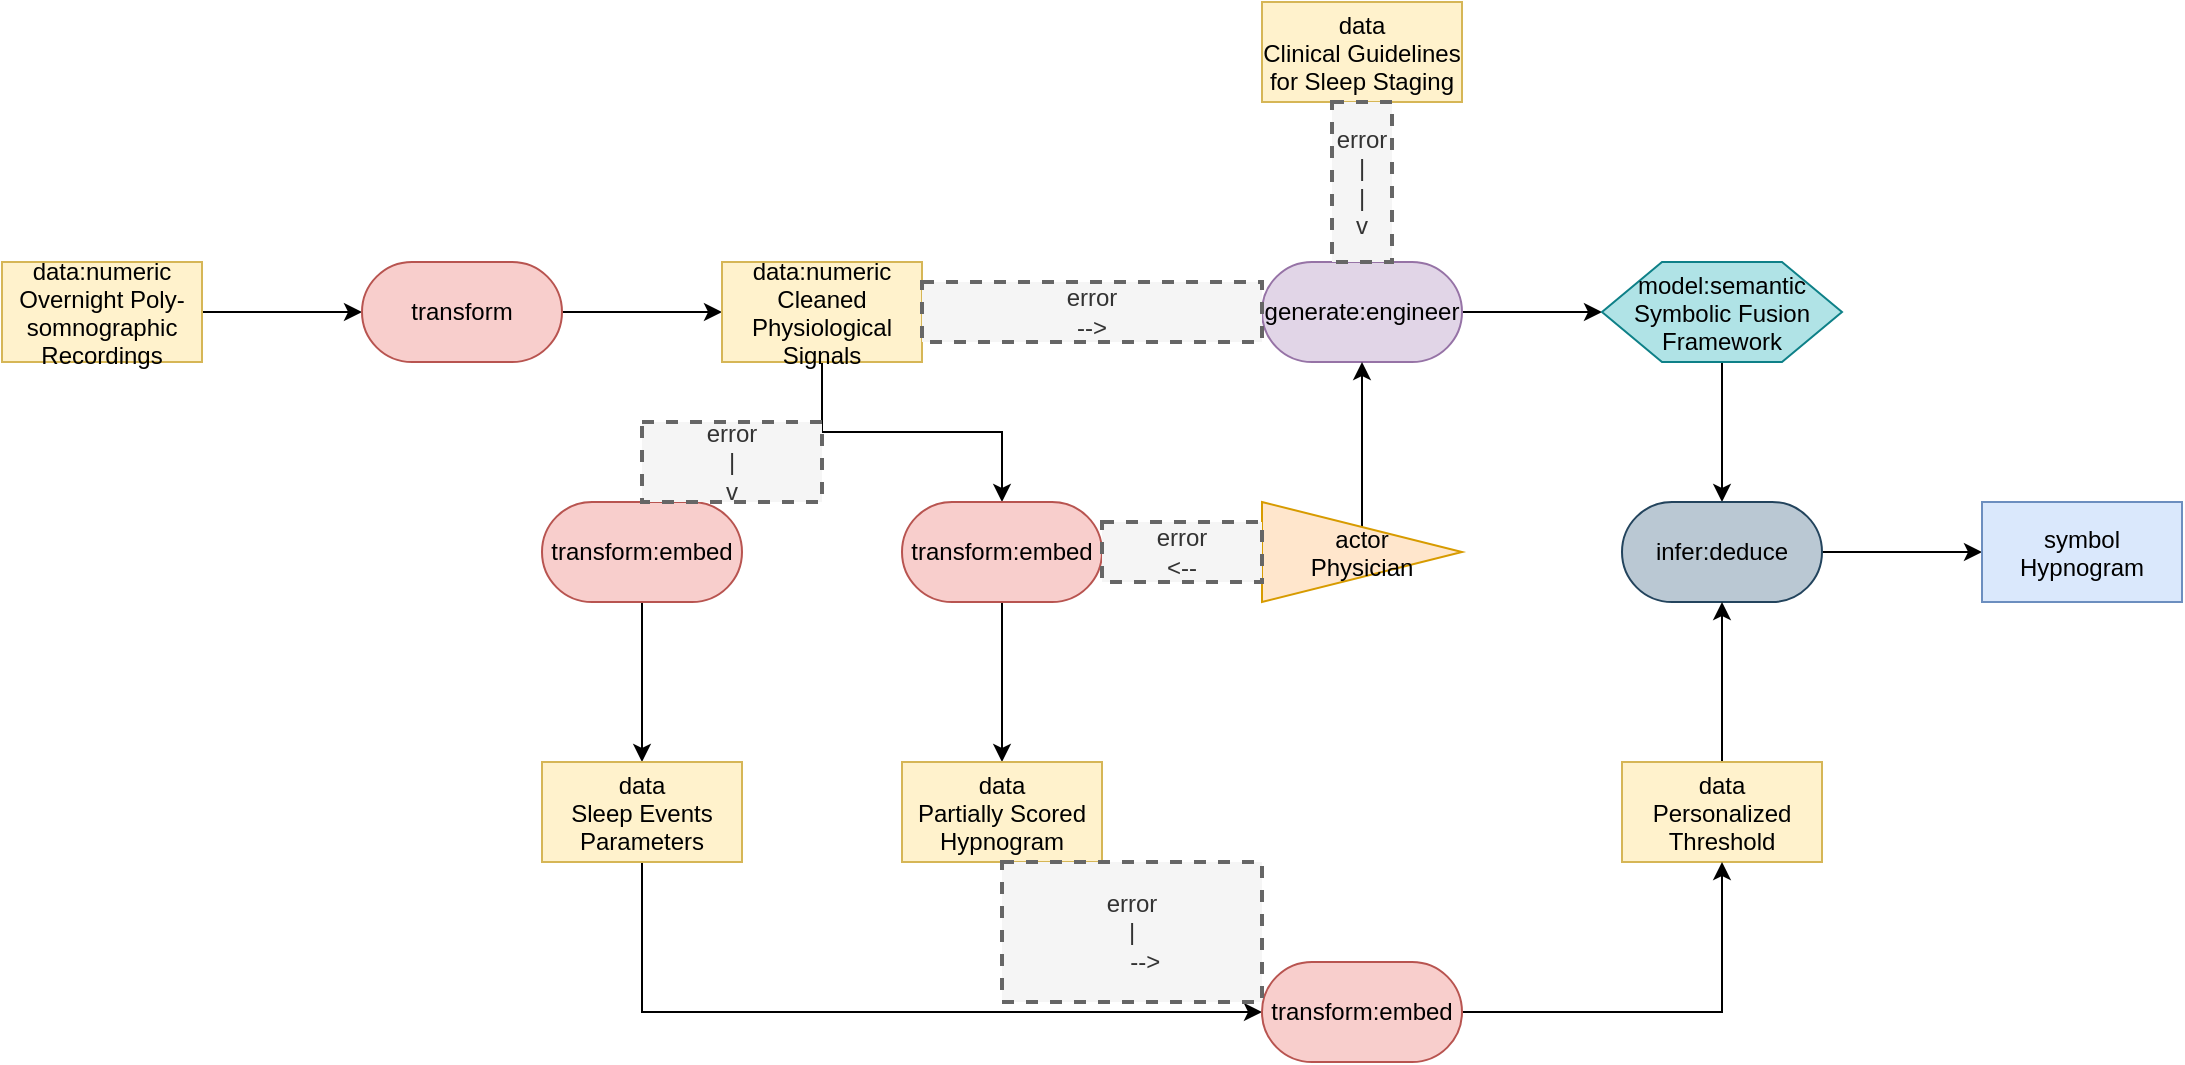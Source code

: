 <mxfile version="27.1.6" pages="2">
  <diagram name="Page-1" id="rLgOr-rTAtwNgxCE8xCh">
    <mxGraphModel dx="786" dy="471" grid="1" gridSize="10" guides="1" tooltips="1" connect="1" arrows="1" fold="1" page="1" pageScale="1" pageWidth="3300" pageHeight="4681" math="0" shadow="0">
      <root>
        <mxCell id="0" />
        <mxCell id="1" parent="0" />
        <mxCell id="Cl7aIuDR4lCNFtvxYEvZ-3" style="edgeStyle=orthogonalEdgeStyle;rounded=0;orthogonalLoop=1;jettySize=auto;html=1;exitX=1;exitY=0.5;exitDx=0;exitDy=0;entryX=0;entryY=0.5;entryDx=0;entryDy=0;" edge="1" parent="1" source="Cl7aIuDR4lCNFtvxYEvZ-1" target="Cl7aIuDR4lCNFtvxYEvZ-2">
          <mxGeometry relative="1" as="geometry" />
        </mxCell>
        <mxCell id="Cl7aIuDR4lCNFtvxYEvZ-1" value="data:numeric&#xa;Overnight Poly-&#xa;somnographic&#xa;Recordings" style="rectangle;fillColor=#fff2cc;strokeColor=#d6b656;" name="data" vertex="1" parent="1">
          <mxGeometry x="340" y="230" width="100" height="50" as="geometry" />
        </mxCell>
        <mxCell id="Cl7aIuDR4lCNFtvxYEvZ-5" style="edgeStyle=orthogonalEdgeStyle;rounded=0;orthogonalLoop=1;jettySize=auto;html=1;exitX=1;exitY=0.5;exitDx=0;exitDy=0;entryX=0;entryY=0.5;entryDx=0;entryDy=0;" edge="1" parent="1" source="Cl7aIuDR4lCNFtvxYEvZ-2" target="Cl7aIuDR4lCNFtvxYEvZ-4">
          <mxGeometry relative="1" as="geometry" />
        </mxCell>
        <mxCell id="Cl7aIuDR4lCNFtvxYEvZ-2" value="transform" style="rounded=1;whiteSpace=wrap;html=1;arcSize=50;fillColor=#f8cecc;strokeColor=#b85450;" name="transform" vertex="1" parent="1">
          <mxGeometry x="520" y="230" width="100" height="50" as="geometry" />
        </mxCell>
        <mxCell id="Cl7aIuDR4lCNFtvxYEvZ-24" style="edgeStyle=orthogonalEdgeStyle;rounded=0;orthogonalLoop=1;jettySize=auto;html=1;exitX=0.5;exitY=1;exitDx=0;exitDy=0;entryX=0.5;entryY=0;entryDx=0;entryDy=0;" edge="1" parent="1" source="Cl7aIuDR4lCNFtvxYEvZ-4" target="Cl7aIuDR4lCNFtvxYEvZ-23">
          <mxGeometry relative="1" as="geometry" />
        </mxCell>
        <mxCell id="Cl7aIuDR4lCNFtvxYEvZ-4" value="data:numeric&#xa;Cleaned&#xa;Physiological&#xa;Signals" style="rectangle;fillColor=#fff2cc;strokeColor=#d6b656;" name="data" vertex="1" parent="1">
          <mxGeometry x="700" y="230" width="100" height="50" as="geometry" />
        </mxCell>
        <mxCell id="Cl7aIuDR4lCNFtvxYEvZ-15" style="edgeStyle=orthogonalEdgeStyle;rounded=0;orthogonalLoop=1;jettySize=auto;html=1;exitX=1;exitY=0.5;exitDx=0;exitDy=0;entryX=0;entryY=0.5;entryDx=0;entryDy=0;" edge="1" parent="1" source="Cl7aIuDR4lCNFtvxYEvZ-6" target="Cl7aIuDR4lCNFtvxYEvZ-14">
          <mxGeometry relative="1" as="geometry" />
        </mxCell>
        <mxCell id="Cl7aIuDR4lCNFtvxYEvZ-6" value="generate:engineer" style="rounded=1;whiteSpace=wrap;html=1;arcSize=50;fillColor=#e1d5e7;strokeColor=#9673a6;" name="generate:engineer" vertex="1" parent="1">
          <mxGeometry x="970" y="230" width="100" height="50" as="geometry" />
        </mxCell>
        <mxCell id="Cl7aIuDR4lCNFtvxYEvZ-8" value="&lt;div&gt;error&lt;/div&gt;&lt;div&gt;--&amp;gt;&lt;/div&gt;" style="text;html=1;align=center;verticalAlign=middle;whiteSpace=wrap;rounded=0;dashed=1;fillColor=#f5f5f5;fontColor=#333333;strokeColor=#666666;strokeWidth=2;" name="text" vertex="1" parent="1">
          <mxGeometry x="800" y="240" width="170" height="30" as="geometry" />
        </mxCell>
        <mxCell id="Cl7aIuDR4lCNFtvxYEvZ-9" value="data&#xa;Clinical Guidelines&#xa;for Sleep Staging" style="rectangle;fillColor=#fff2cc;strokeColor=#d6b656;" name="data" vertex="1" parent="1">
          <mxGeometry x="970" y="100" width="100" height="50" as="geometry" />
        </mxCell>
        <mxCell id="Cl7aIuDR4lCNFtvxYEvZ-11" value="&lt;div&gt;error&lt;/div&gt;&lt;div&gt;|&lt;/div&gt;&lt;div&gt;|&lt;/div&gt;&lt;div&gt;v&lt;/div&gt;" style="text;html=1;align=center;verticalAlign=middle;whiteSpace=wrap;rounded=0;dashed=1;fillColor=#f5f5f5;fontColor=#333333;strokeColor=#666666;strokeWidth=2;" name="text" vertex="1" parent="1">
          <mxGeometry x="1005" y="150" width="30" height="80" as="geometry" />
        </mxCell>
        <mxCell id="Cl7aIuDR4lCNFtvxYEvZ-13" style="edgeStyle=orthogonalEdgeStyle;rounded=0;orthogonalLoop=1;jettySize=auto;html=1;entryX=0.5;entryY=1;entryDx=0;entryDy=0;" edge="1" parent="1" source="Cl7aIuDR4lCNFtvxYEvZ-12" target="Cl7aIuDR4lCNFtvxYEvZ-6">
          <mxGeometry relative="1" as="geometry" />
        </mxCell>
        <mxCell id="Cl7aIuDR4lCNFtvxYEvZ-12" value="actor&#xa;Physician" style="triangle;fillColor=#ffe6cc;strokeColor=#d79b00;" name="actor" vertex="1" parent="1">
          <mxGeometry x="970" y="350" width="100" height="50" as="geometry" />
        </mxCell>
        <mxCell id="Cl7aIuDR4lCNFtvxYEvZ-17" style="edgeStyle=orthogonalEdgeStyle;rounded=0;orthogonalLoop=1;jettySize=auto;html=1;exitX=0.5;exitY=1;exitDx=0;exitDy=0;entryX=0.5;entryY=0;entryDx=0;entryDy=0;" edge="1" parent="1" source="Cl7aIuDR4lCNFtvxYEvZ-14" target="Cl7aIuDR4lCNFtvxYEvZ-16">
          <mxGeometry relative="1" as="geometry" />
        </mxCell>
        <mxCell id="Cl7aIuDR4lCNFtvxYEvZ-14" value="model:semantic&#xa;Symbolic Fusion&#xa;Framework" style="shape=hexagon;perimeter=hexagonPerimeter2;fillColor=#b0e3e6;strokeColor=#0e8088;" name="model" vertex="1" parent="1">
          <mxGeometry x="1140" y="230" width="120" height="50" as="geometry" />
        </mxCell>
        <mxCell id="Cl7aIuDR4lCNFtvxYEvZ-21" style="edgeStyle=orthogonalEdgeStyle;rounded=0;orthogonalLoop=1;jettySize=auto;html=1;exitX=1;exitY=0.5;exitDx=0;exitDy=0;entryX=0;entryY=0.5;entryDx=0;entryDy=0;" edge="1" parent="1" source="Cl7aIuDR4lCNFtvxYEvZ-16" target="Cl7aIuDR4lCNFtvxYEvZ-20">
          <mxGeometry relative="1" as="geometry" />
        </mxCell>
        <mxCell id="Cl7aIuDR4lCNFtvxYEvZ-16" value="infer:deduce" style="rounded=1;whiteSpace=wrap;html=1;arcSize=50;fillColor=#bac8d3;strokeColor=#23445d;" name="infer:deduce" vertex="1" parent="1">
          <mxGeometry x="1150" y="350" width="100" height="50" as="geometry" />
        </mxCell>
        <mxCell id="Cl7aIuDR4lCNFtvxYEvZ-19" style="edgeStyle=orthogonalEdgeStyle;rounded=0;orthogonalLoop=1;jettySize=auto;html=1;entryX=0.5;entryY=1;entryDx=0;entryDy=0;" edge="1" parent="1" source="Cl7aIuDR4lCNFtvxYEvZ-18" target="Cl7aIuDR4lCNFtvxYEvZ-16">
          <mxGeometry relative="1" as="geometry" />
        </mxCell>
        <mxCell id="Cl7aIuDR4lCNFtvxYEvZ-18" value="data&#xa;Personalized&#xa;Threshold" style="rectangle;fillColor=#fff2cc;strokeColor=#d6b656;" name="data" vertex="1" parent="1">
          <mxGeometry x="1150" y="480" width="100" height="50" as="geometry" />
        </mxCell>
        <mxCell id="Cl7aIuDR4lCNFtvxYEvZ-20" value="symbol&#xa;Hypnogram" style="rectangle;fillColor=#dae8fc;strokeColor=#6c8ebf;" name="symbol" vertex="1" parent="1">
          <mxGeometry x="1330" y="350" width="100" height="50" as="geometry" />
        </mxCell>
        <mxCell id="Cl7aIuDR4lCNFtvxYEvZ-30" style="edgeStyle=orthogonalEdgeStyle;rounded=0;orthogonalLoop=1;jettySize=auto;html=1;exitX=0.5;exitY=1;exitDx=0;exitDy=0;entryX=0.5;entryY=0;entryDx=0;entryDy=0;" edge="1" parent="1" source="Cl7aIuDR4lCNFtvxYEvZ-22" target="Cl7aIuDR4lCNFtvxYEvZ-29">
          <mxGeometry relative="1" as="geometry" />
        </mxCell>
        <mxCell id="Cl7aIuDR4lCNFtvxYEvZ-22" value="transform:embed" style="rounded=1;whiteSpace=wrap;html=1;arcSize=50;fillColor=#f8cecc;strokeColor=#b85450;" name="transform" vertex="1" parent="1">
          <mxGeometry x="610" y="350" width="100" height="50" as="geometry" />
        </mxCell>
        <mxCell id="Cl7aIuDR4lCNFtvxYEvZ-32" style="edgeStyle=orthogonalEdgeStyle;rounded=0;orthogonalLoop=1;jettySize=auto;html=1;exitX=0.5;exitY=1;exitDx=0;exitDy=0;entryX=0.5;entryY=0;entryDx=0;entryDy=0;" edge="1" parent="1" source="Cl7aIuDR4lCNFtvxYEvZ-23" target="Cl7aIuDR4lCNFtvxYEvZ-31">
          <mxGeometry relative="1" as="geometry" />
        </mxCell>
        <mxCell id="Cl7aIuDR4lCNFtvxYEvZ-23" value="transform:embed" style="rounded=1;whiteSpace=wrap;html=1;arcSize=50;fillColor=#f8cecc;strokeColor=#b85450;" name="transform" vertex="1" parent="1">
          <mxGeometry x="790" y="350" width="100" height="50" as="geometry" />
        </mxCell>
        <mxCell id="Cl7aIuDR4lCNFtvxYEvZ-27" value="&lt;div&gt;error&lt;/div&gt;&lt;div&gt;&amp;lt;--&lt;/div&gt;" style="text;html=1;align=center;verticalAlign=middle;whiteSpace=wrap;rounded=0;dashed=1;fillColor=#f5f5f5;fontColor=#333333;strokeColor=#666666;strokeWidth=2;" name="text" vertex="1" parent="1">
          <mxGeometry x="890" y="360" width="80" height="30" as="geometry" />
        </mxCell>
        <mxCell id="Cl7aIuDR4lCNFtvxYEvZ-28" value="&lt;div&gt;error&lt;/div&gt;&lt;div&gt;|&lt;/div&gt;&lt;div&gt;v&lt;/div&gt;" style="text;html=1;align=center;verticalAlign=middle;whiteSpace=wrap;rounded=0;dashed=1;fillColor=#f5f5f5;fontColor=#333333;strokeColor=#666666;strokeWidth=2;" name="text" vertex="1" parent="1">
          <mxGeometry x="660" y="310" width="90" height="40" as="geometry" />
        </mxCell>
        <mxCell id="Cl7aIuDR4lCNFtvxYEvZ-34" style="edgeStyle=orthogonalEdgeStyle;rounded=0;orthogonalLoop=1;jettySize=auto;html=1;exitX=0.5;exitY=1;exitDx=0;exitDy=0;entryX=0;entryY=0.5;entryDx=0;entryDy=0;" edge="1" parent="1" source="Cl7aIuDR4lCNFtvxYEvZ-29" target="Cl7aIuDR4lCNFtvxYEvZ-33">
          <mxGeometry relative="1" as="geometry" />
        </mxCell>
        <mxCell id="Cl7aIuDR4lCNFtvxYEvZ-29" value="data&#xa;Sleep Events&#xa;Parameters" style="rectangle;fillColor=#fff2cc;strokeColor=#d6b656;" name="data" vertex="1" parent="1">
          <mxGeometry x="610" y="480" width="100" height="50" as="geometry" />
        </mxCell>
        <mxCell id="Cl7aIuDR4lCNFtvxYEvZ-31" value="data&#xa;Partially Scored&#xa;Hypnogram" style="rectangle;fillColor=#fff2cc;strokeColor=#d6b656;" name="data" vertex="1" parent="1">
          <mxGeometry x="790" y="480" width="100" height="50" as="geometry" />
        </mxCell>
        <mxCell id="Cl7aIuDR4lCNFtvxYEvZ-37" style="edgeStyle=orthogonalEdgeStyle;rounded=0;orthogonalLoop=1;jettySize=auto;html=1;exitX=1;exitY=0.5;exitDx=0;exitDy=0;entryX=0.5;entryY=1;entryDx=0;entryDy=0;" edge="1" parent="1" source="Cl7aIuDR4lCNFtvxYEvZ-33" target="Cl7aIuDR4lCNFtvxYEvZ-18">
          <mxGeometry relative="1" as="geometry" />
        </mxCell>
        <mxCell id="Cl7aIuDR4lCNFtvxYEvZ-33" value="transform:embed" style="rounded=1;whiteSpace=wrap;html=1;arcSize=50;fillColor=#f8cecc;strokeColor=#b85450;" name="transform" vertex="1" parent="1">
          <mxGeometry x="970" y="580" width="100" height="50" as="geometry" />
        </mxCell>
        <mxCell id="Cl7aIuDR4lCNFtvxYEvZ-36" value="&lt;div&gt;error&lt;/div&gt;&lt;div&gt;|&lt;/div&gt;&lt;div&gt;&amp;nbsp;&amp;nbsp;&amp;nbsp; --&amp;gt;&lt;/div&gt;" style="text;html=1;align=center;verticalAlign=middle;whiteSpace=wrap;rounded=0;dashed=1;fillColor=#f5f5f5;fontColor=#333333;strokeColor=#666666;strokeWidth=2;" name="text" vertex="1" parent="1">
          <mxGeometry x="840" y="530" width="130" height="70" as="geometry" />
        </mxCell>
      </root>
    </mxGraphModel>
  </diagram>
  <diagram name="Copy of Page-1" id="sUmhGurShFTTzx_OcAcF">
    <mxGraphModel dx="1310" dy="785" grid="1" gridSize="10" guides="1" tooltips="1" connect="1" arrows="1" fold="1" page="1" pageScale="1" pageWidth="3300" pageHeight="4681" math="0" shadow="0">
      <root>
        <mxCell id="bF1yzcWOoojuhSnONAK6-0" />
        <mxCell id="bF1yzcWOoojuhSnONAK6-1" parent="bF1yzcWOoojuhSnONAK6-0" />
        <mxCell id="bF1yzcWOoojuhSnONAK6-2" style="edgeStyle=orthogonalEdgeStyle;rounded=0;orthogonalLoop=1;jettySize=auto;html=1;exitX=1;exitY=0.5;exitDx=0;exitDy=0;entryX=0;entryY=0.5;entryDx=0;entryDy=0;" edge="1" parent="bF1yzcWOoojuhSnONAK6-1" source="bF1yzcWOoojuhSnONAK6-3" target="bF1yzcWOoojuhSnONAK6-5">
          <mxGeometry relative="1" as="geometry" />
        </mxCell>
        <mxCell id="bF1yzcWOoojuhSnONAK6-3" value="data:numeric&#xa;Overnight Poly-&#xa;somnographic&#xa;Recordings" style="rectangle;fillColor=#fff2cc;strokeColor=#d6b656;" name="data" vertex="1" parent="bF1yzcWOoojuhSnONAK6-1">
          <mxGeometry x="340" y="230" width="100" height="50" as="geometry" />
        </mxCell>
        <mxCell id="bF1yzcWOoojuhSnONAK6-4" style="edgeStyle=orthogonalEdgeStyle;rounded=0;orthogonalLoop=1;jettySize=auto;html=1;exitX=1;exitY=0.5;exitDx=0;exitDy=0;entryX=0;entryY=0.5;entryDx=0;entryDy=0;" edge="1" parent="bF1yzcWOoojuhSnONAK6-1" source="bF1yzcWOoojuhSnONAK6-5" target="bF1yzcWOoojuhSnONAK6-7">
          <mxGeometry relative="1" as="geometry" />
        </mxCell>
        <mxCell id="bF1yzcWOoojuhSnONAK6-5" value="transform" style="rounded=1;whiteSpace=wrap;html=1;arcSize=50;fillColor=#f8cecc;strokeColor=#b85450;" name="transform" vertex="1" parent="bF1yzcWOoojuhSnONAK6-1">
          <mxGeometry x="520" y="230" width="100" height="50" as="geometry" />
        </mxCell>
        <mxCell id="bF1yzcWOoojuhSnONAK6-6" style="edgeStyle=orthogonalEdgeStyle;rounded=0;orthogonalLoop=1;jettySize=auto;html=1;exitX=0.5;exitY=1;exitDx=0;exitDy=0;entryX=0.5;entryY=0;entryDx=0;entryDy=0;" edge="1" parent="bF1yzcWOoojuhSnONAK6-1" source="bF1yzcWOoojuhSnONAK6-7" target="bF1yzcWOoojuhSnONAK6-25">
          <mxGeometry relative="1" as="geometry" />
        </mxCell>
        <mxCell id="uolFEq6GIX0GwY3Mpq0q-0" style="edgeStyle=orthogonalEdgeStyle;rounded=0;orthogonalLoop=1;jettySize=auto;html=1;exitX=0.5;exitY=1;exitDx=0;exitDy=0;entryX=0.5;entryY=0;entryDx=0;entryDy=0;" edge="1" parent="bF1yzcWOoojuhSnONAK6-1" source="bF1yzcWOoojuhSnONAK6-7" target="bF1yzcWOoojuhSnONAK6-23">
          <mxGeometry relative="1" as="geometry" />
        </mxCell>
        <mxCell id="uolFEq6GIX0GwY3Mpq0q-1" style="edgeStyle=orthogonalEdgeStyle;rounded=0;orthogonalLoop=1;jettySize=auto;html=1;exitX=1;exitY=0.5;exitDx=0;exitDy=0;entryX=0;entryY=0.5;entryDx=0;entryDy=0;" edge="1" parent="bF1yzcWOoojuhSnONAK6-1" source="bF1yzcWOoojuhSnONAK6-7" target="bF1yzcWOoojuhSnONAK6-9">
          <mxGeometry relative="1" as="geometry" />
        </mxCell>
        <mxCell id="bF1yzcWOoojuhSnONAK6-7" value="data:numeric&#xa;Cleaned&#xa;Physiological&#xa;Signals" style="rectangle;fillColor=#fff2cc;strokeColor=#d6b656;" name="data" vertex="1" parent="bF1yzcWOoojuhSnONAK6-1">
          <mxGeometry x="700" y="230" width="100" height="50" as="geometry" />
        </mxCell>
        <mxCell id="bF1yzcWOoojuhSnONAK6-8" style="edgeStyle=orthogonalEdgeStyle;rounded=0;orthogonalLoop=1;jettySize=auto;html=1;exitX=1;exitY=0.5;exitDx=0;exitDy=0;entryX=0;entryY=0.5;entryDx=0;entryDy=0;" edge="1" parent="bF1yzcWOoojuhSnONAK6-1" source="bF1yzcWOoojuhSnONAK6-9" target="bF1yzcWOoojuhSnONAK6-16">
          <mxGeometry relative="1" as="geometry" />
        </mxCell>
        <mxCell id="bF1yzcWOoojuhSnONAK6-9" value="generate:engineer" style="rounded=1;whiteSpace=wrap;html=1;arcSize=50;fillColor=#e1d5e7;strokeColor=#9673a6;" name="generate:engineer" vertex="1" parent="bF1yzcWOoojuhSnONAK6-1">
          <mxGeometry x="970" y="230" width="100" height="50" as="geometry" />
        </mxCell>
        <mxCell id="uolFEq6GIX0GwY3Mpq0q-2" style="edgeStyle=orthogonalEdgeStyle;rounded=0;orthogonalLoop=1;jettySize=auto;html=1;exitX=0.5;exitY=1;exitDx=0;exitDy=0;entryX=0.5;entryY=0;entryDx=0;entryDy=0;" edge="1" parent="bF1yzcWOoojuhSnONAK6-1" source="bF1yzcWOoojuhSnONAK6-11" target="bF1yzcWOoojuhSnONAK6-9">
          <mxGeometry relative="1" as="geometry" />
        </mxCell>
        <mxCell id="bF1yzcWOoojuhSnONAK6-11" value="data&#xa;Clinical Guidelines&#xa;for Sleep Staging" style="rectangle;fillColor=#fff2cc;strokeColor=#d6b656;" name="data" vertex="1" parent="bF1yzcWOoojuhSnONAK6-1" tooltip="⚠️ Node not part of any valid pattern.">
          <mxGeometry x="970" y="100" width="100" height="50" as="geometry" />
        </mxCell>
        <mxCell id="bF1yzcWOoojuhSnONAK6-13" style="edgeStyle=orthogonalEdgeStyle;rounded=0;orthogonalLoop=1;jettySize=auto;html=1;entryX=0.5;entryY=1;entryDx=0;entryDy=0;" edge="1" parent="bF1yzcWOoojuhSnONAK6-1" source="bF1yzcWOoojuhSnONAK6-14" target="bF1yzcWOoojuhSnONAK6-9">
          <mxGeometry relative="1" as="geometry" />
        </mxCell>
        <mxCell id="uolFEq6GIX0GwY3Mpq0q-3" style="edgeStyle=orthogonalEdgeStyle;rounded=0;orthogonalLoop=1;jettySize=auto;html=1;exitX=0;exitY=0.5;exitDx=0;exitDy=0;entryX=1;entryY=0.5;entryDx=0;entryDy=0;" edge="1" parent="bF1yzcWOoojuhSnONAK6-1" source="bF1yzcWOoojuhSnONAK6-14" target="bF1yzcWOoojuhSnONAK6-25">
          <mxGeometry relative="1" as="geometry" />
        </mxCell>
        <mxCell id="bF1yzcWOoojuhSnONAK6-14" value="actor&#xa;Physician" style="triangle;fillColor=#ffe6cc;strokeColor=#d79b00;" name="actor" vertex="1" parent="bF1yzcWOoojuhSnONAK6-1">
          <mxGeometry x="970" y="350" width="100" height="50" as="geometry" />
        </mxCell>
        <mxCell id="bF1yzcWOoojuhSnONAK6-15" style="edgeStyle=orthogonalEdgeStyle;rounded=0;orthogonalLoop=1;jettySize=auto;html=1;exitX=0.5;exitY=1;exitDx=0;exitDy=0;entryX=0.5;entryY=0;entryDx=0;entryDy=0;" edge="1" parent="bF1yzcWOoojuhSnONAK6-1" source="bF1yzcWOoojuhSnONAK6-16" target="bF1yzcWOoojuhSnONAK6-18">
          <mxGeometry relative="1" as="geometry" />
        </mxCell>
        <mxCell id="bF1yzcWOoojuhSnONAK6-16" value="model:semantic&#xa;Symbolic Fusion&#xa;Framework" style="shape=hexagon;perimeter=hexagonPerimeter2;fillColor=#b0e3e6;strokeColor=#0e8088;" name="model" vertex="1" parent="bF1yzcWOoojuhSnONAK6-1">
          <mxGeometry x="1140" y="230" width="120" height="50" as="geometry" />
        </mxCell>
        <mxCell id="bF1yzcWOoojuhSnONAK6-17" style="edgeStyle=orthogonalEdgeStyle;rounded=0;orthogonalLoop=1;jettySize=auto;html=1;exitX=1;exitY=0.5;exitDx=0;exitDy=0;entryX=0;entryY=0.5;entryDx=0;entryDy=0;" edge="1" parent="bF1yzcWOoojuhSnONAK6-1" source="bF1yzcWOoojuhSnONAK6-18" target="bF1yzcWOoojuhSnONAK6-21">
          <mxGeometry relative="1" as="geometry" />
        </mxCell>
        <mxCell id="bF1yzcWOoojuhSnONAK6-18" value="infer:deduce" style="rounded=1;whiteSpace=wrap;html=1;arcSize=50;fillColor=#bac8d3;strokeColor=#23445d;" name="infer:deduce" vertex="1" parent="bF1yzcWOoojuhSnONAK6-1">
          <mxGeometry x="1150" y="350" width="100" height="50" as="geometry" />
        </mxCell>
        <mxCell id="bF1yzcWOoojuhSnONAK6-19" style="edgeStyle=orthogonalEdgeStyle;rounded=0;orthogonalLoop=1;jettySize=auto;html=1;entryX=0.5;entryY=1;entryDx=0;entryDy=0;" edge="1" parent="bF1yzcWOoojuhSnONAK6-1" source="bF1yzcWOoojuhSnONAK6-20" target="bF1yzcWOoojuhSnONAK6-18">
          <mxGeometry relative="1" as="geometry" />
        </mxCell>
        <mxCell id="bF1yzcWOoojuhSnONAK6-20" value="data&#xa;Personalized&#xa;Threshold" style="rectangle;fillColor=#fff2cc;strokeColor=#d6b656;" name="data" vertex="1" parent="bF1yzcWOoojuhSnONAK6-1">
          <mxGeometry x="1150" y="480" width="100" height="50" as="geometry" />
        </mxCell>
        <mxCell id="bF1yzcWOoojuhSnONAK6-21" value="symbol&#xa;Hypnogram" style="rectangle;fillColor=#dae8fc;strokeColor=#6c8ebf;" name="symbol" vertex="1" parent="bF1yzcWOoojuhSnONAK6-1">
          <mxGeometry x="1330" y="350" width="100" height="50" as="geometry" />
        </mxCell>
        <mxCell id="bF1yzcWOoojuhSnONAK6-22" style="edgeStyle=orthogonalEdgeStyle;rounded=0;orthogonalLoop=1;jettySize=auto;html=1;exitX=0.5;exitY=1;exitDx=0;exitDy=0;entryX=0.5;entryY=0;entryDx=0;entryDy=0;" edge="1" parent="bF1yzcWOoojuhSnONAK6-1" source="bF1yzcWOoojuhSnONAK6-23" target="bF1yzcWOoojuhSnONAK6-29">
          <mxGeometry relative="1" as="geometry" />
        </mxCell>
        <mxCell id="bF1yzcWOoojuhSnONAK6-23" value="transform:embed" style="rounded=1;whiteSpace=wrap;html=1;arcSize=50;fillColor=#f8cecc;strokeColor=#b85450;" name="transform" vertex="1" parent="bF1yzcWOoojuhSnONAK6-1">
          <mxGeometry x="610" y="350" width="100" height="50" as="geometry" />
        </mxCell>
        <mxCell id="bF1yzcWOoojuhSnONAK6-24" style="edgeStyle=orthogonalEdgeStyle;rounded=0;orthogonalLoop=1;jettySize=auto;html=1;exitX=0.5;exitY=1;exitDx=0;exitDy=0;entryX=0.5;entryY=0;entryDx=0;entryDy=0;" edge="1" parent="bF1yzcWOoojuhSnONAK6-1" source="bF1yzcWOoojuhSnONAK6-25" target="bF1yzcWOoojuhSnONAK6-30">
          <mxGeometry relative="1" as="geometry" />
        </mxCell>
        <mxCell id="bF1yzcWOoojuhSnONAK6-25" value="transform:embed" style="rounded=1;whiteSpace=wrap;html=1;arcSize=50;fillColor=#f8cecc;strokeColor=#b85450;" name="transform" vertex="1" parent="bF1yzcWOoojuhSnONAK6-1">
          <mxGeometry x="790" y="350" width="100" height="50" as="geometry" />
        </mxCell>
        <mxCell id="bF1yzcWOoojuhSnONAK6-28" style="edgeStyle=orthogonalEdgeStyle;rounded=0;orthogonalLoop=1;jettySize=auto;html=1;exitX=0.5;exitY=1;exitDx=0;exitDy=0;entryX=0;entryY=0.5;entryDx=0;entryDy=0;" edge="1" parent="bF1yzcWOoojuhSnONAK6-1" source="bF1yzcWOoojuhSnONAK6-29" target="bF1yzcWOoojuhSnONAK6-32">
          <mxGeometry relative="1" as="geometry" />
        </mxCell>
        <mxCell id="bF1yzcWOoojuhSnONAK6-29" value="data&#xa;Sleep Events&#xa;Parameters" style="rectangle;fillColor=#fff2cc;strokeColor=#d6b656;" name="data" vertex="1" parent="bF1yzcWOoojuhSnONAK6-1">
          <mxGeometry x="610" y="480" width="100" height="50" as="geometry" />
        </mxCell>
        <mxCell id="uolFEq6GIX0GwY3Mpq0q-4" style="edgeStyle=orthogonalEdgeStyle;rounded=0;orthogonalLoop=1;jettySize=auto;html=1;exitX=0.5;exitY=1;exitDx=0;exitDy=0;entryX=0;entryY=0.5;entryDx=0;entryDy=0;" edge="1" parent="bF1yzcWOoojuhSnONAK6-1" source="bF1yzcWOoojuhSnONAK6-30" target="bF1yzcWOoojuhSnONAK6-32">
          <mxGeometry relative="1" as="geometry" />
        </mxCell>
        <mxCell id="bF1yzcWOoojuhSnONAK6-30" value="data&#xa;Partially Scored&#xa;Hypnogram" style="rectangle;fillColor=#fff2cc;strokeColor=#d6b656;" name="data" vertex="1" parent="bF1yzcWOoojuhSnONAK6-1">
          <mxGeometry x="790" y="480" width="100" height="50" as="geometry" />
        </mxCell>
        <mxCell id="bF1yzcWOoojuhSnONAK6-31" style="edgeStyle=orthogonalEdgeStyle;rounded=0;orthogonalLoop=1;jettySize=auto;html=1;exitX=1;exitY=0.5;exitDx=0;exitDy=0;entryX=0.5;entryY=1;entryDx=0;entryDy=0;" edge="1" parent="bF1yzcWOoojuhSnONAK6-1" source="bF1yzcWOoojuhSnONAK6-32" target="bF1yzcWOoojuhSnONAK6-20">
          <mxGeometry relative="1" as="geometry" />
        </mxCell>
        <mxCell id="bF1yzcWOoojuhSnONAK6-32" value="transform:embed" style="rounded=1;whiteSpace=wrap;html=1;arcSize=50;fillColor=#f8cecc;strokeColor=#b85450;" name="transform" vertex="1" parent="bF1yzcWOoojuhSnONAK6-1">
          <mxGeometry x="970" y="580" width="100" height="50" as="geometry" />
        </mxCell>
        <mxCell id="2myBlLSTd7D3wb6h8-FU-0" value="&lt;div&gt;error&lt;/div&gt;" style="text;html=1;align=center;verticalAlign=middle;whiteSpace=wrap;rounded=0;dashed=1;fillColor=#f5f5f5;fontColor=#333333;strokeColor=#666666;strokeWidth=2;" name="text" vertex="1" parent="bF1yzcWOoojuhSnONAK6-1">
          <mxGeometry x="1050" y="190" width="40" height="30" as="geometry" />
        </mxCell>
      </root>
    </mxGraphModel>
  </diagram>
</mxfile>
